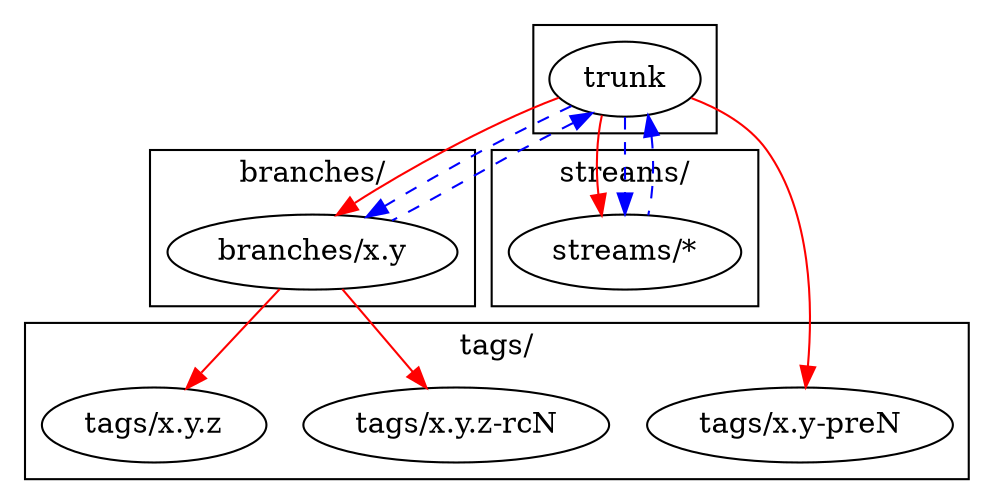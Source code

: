 digraph G {
    compound=true;
    subgraph cluster1 {
        label="branches/";
        "branches/x.y";
    }
    subgraph cluster2 {
        label="streams/";
        "streams/*";
    }
    subgraph cluster3 {
        label="tags/";
        "tags/x.y-preN";
        "tags/x.y.z-rcN";
        "tags/x.y.z";
    }
    subgraph cluster4 {
        "trunk";
    }
    "trunk" -> "streams/*" [color=red];
    "trunk" -> "streams/*" [style=dashed color=blue];
    "trunk" -> "streams/*" [style=dashed color=blue dir=back];
    "trunk" -> "tags/x.y-preN" [color=red];
    "trunk" -> "branches/x.y" [color=red];
    "trunk" -> "branches/x.y" [style=dashed color=blue];
    "trunk" -> "branches/x.y" [style=dashed color=blue dir=back];
    "branches/x.y" -> "tags/x.y.z-rcN" [color=red];
    "branches/x.y" -> "tags/x.y.z" [color=red];
}
